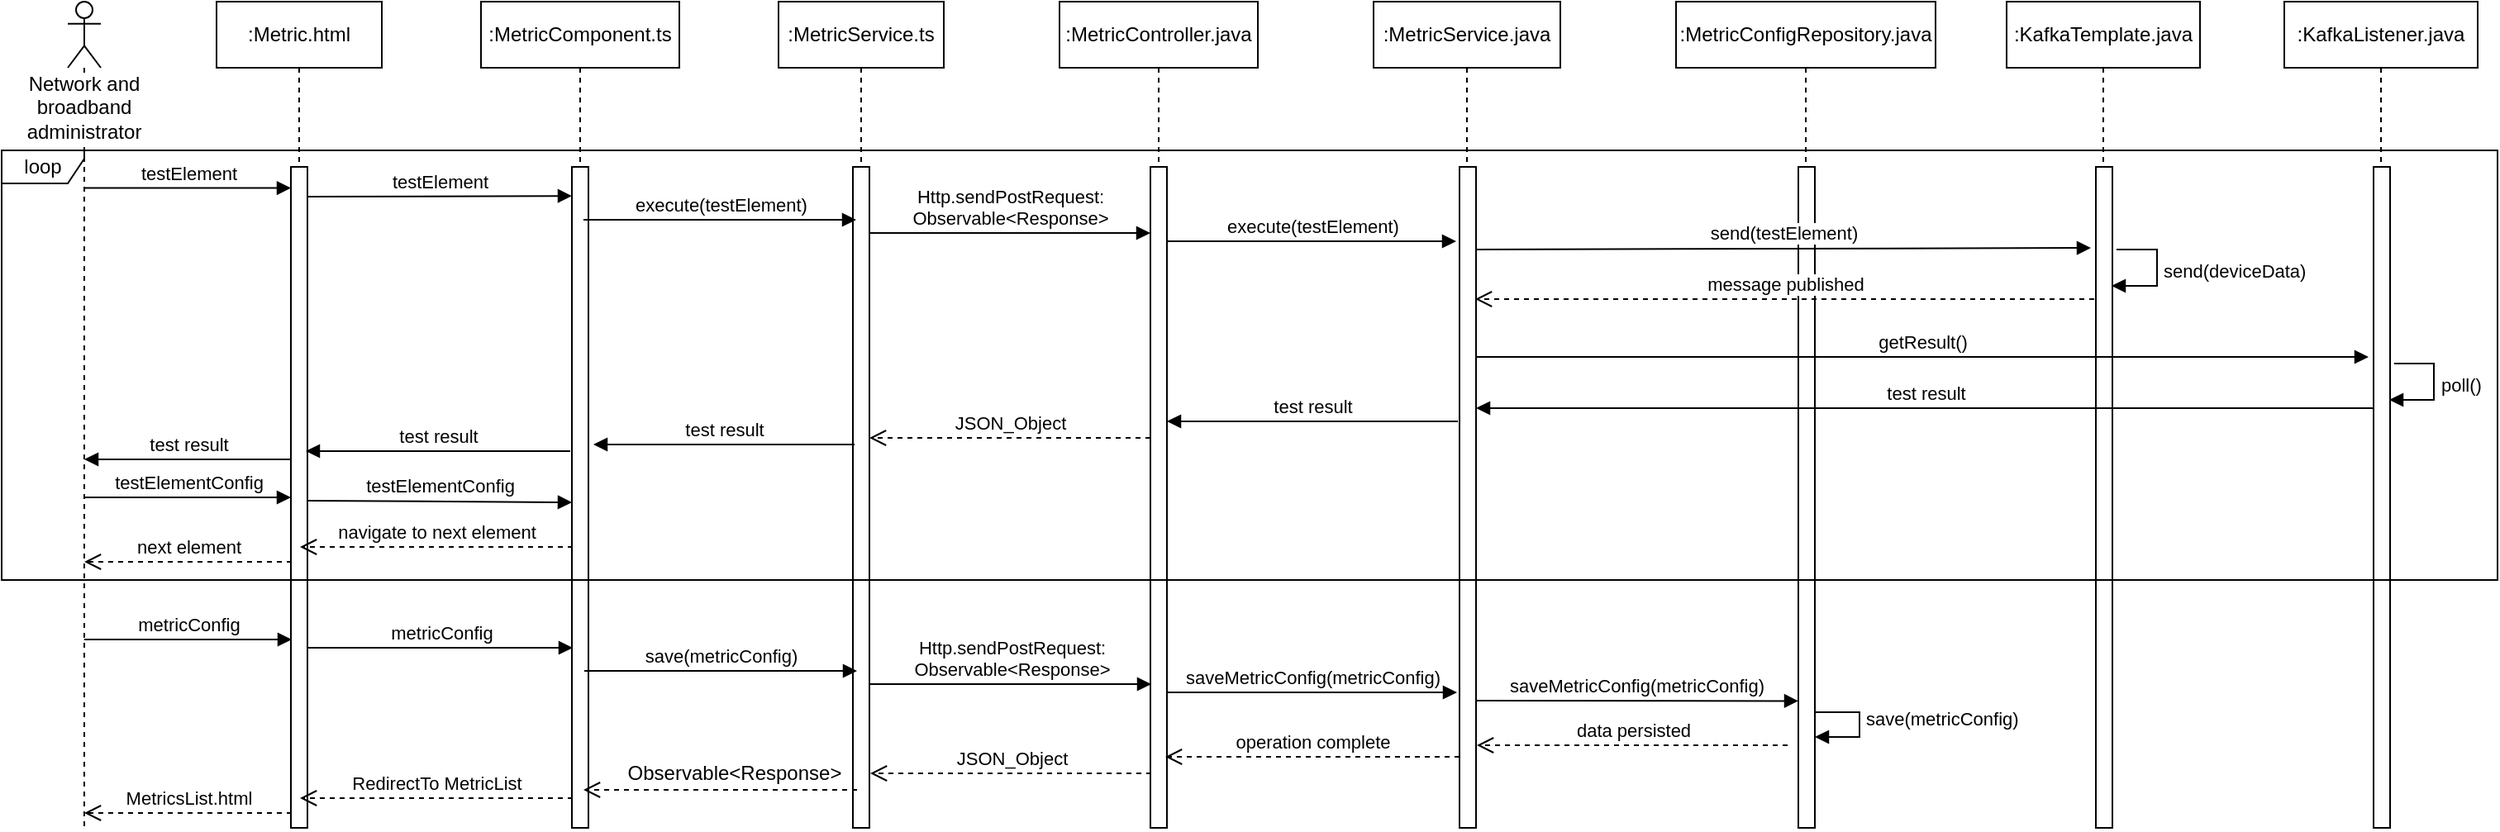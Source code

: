 <mxfile version="10.7.7" type="device"><diagram id="yXR1CweQC3fjSKNRk_px" name="Page-1"><mxGraphModel dx="1667" dy="435" grid="1" gridSize="10" guides="1" tooltips="1" connect="1" arrows="1" fold="1" page="1" pageScale="1" pageWidth="827" pageHeight="1169" math="0" shadow="0"><root><mxCell id="0"/><mxCell id="1" parent="0"/><mxCell id="1BFClEzSpxsZJencdaht-1" value=":Metric.html" style="shape=umlLifeline;perimeter=lifelinePerimeter;whiteSpace=wrap;html=1;container=1;collapsible=0;recursiveResize=0;outlineConnect=0;" vertex="1" parent="1"><mxGeometry x="90" y="20" width="100" height="500" as="geometry"/></mxCell><mxCell id="1BFClEzSpxsZJencdaht-2" value="" style="html=1;points=[];perimeter=orthogonalPerimeter;" vertex="1" parent="1BFClEzSpxsZJencdaht-1"><mxGeometry x="45" y="100" width="10" height="400" as="geometry"/></mxCell><mxCell id="1BFClEzSpxsZJencdaht-3" value=":MetricComponent.ts" style="shape=umlLifeline;perimeter=lifelinePerimeter;whiteSpace=wrap;html=1;container=1;collapsible=0;recursiveResize=0;outlineConnect=0;" vertex="1" parent="1"><mxGeometry x="250" y="20" width="120" height="500" as="geometry"/></mxCell><mxCell id="1BFClEzSpxsZJencdaht-4" value="" style="html=1;points=[];perimeter=orthogonalPerimeter;" vertex="1" parent="1BFClEzSpxsZJencdaht-3"><mxGeometry x="55" y="100" width="10" height="400" as="geometry"/></mxCell><mxCell id="1BFClEzSpxsZJencdaht-5" value=":MetricService.ts" style="shape=umlLifeline;perimeter=lifelinePerimeter;whiteSpace=wrap;html=1;container=1;collapsible=0;recursiveResize=0;outlineConnect=0;" vertex="1" parent="1"><mxGeometry x="430" y="20" width="100" height="500" as="geometry"/></mxCell><mxCell id="1BFClEzSpxsZJencdaht-6" value="" style="html=1;points=[];perimeter=orthogonalPerimeter;" vertex="1" parent="1BFClEzSpxsZJencdaht-5"><mxGeometry x="45" y="100" width="10" height="400" as="geometry"/></mxCell><mxCell id="1BFClEzSpxsZJencdaht-7" value=":MetricController.java" style="shape=umlLifeline;perimeter=lifelinePerimeter;whiteSpace=wrap;html=1;container=1;collapsible=0;recursiveResize=0;outlineConnect=0;" vertex="1" parent="1"><mxGeometry x="600" y="20" width="120" height="500" as="geometry"/></mxCell><mxCell id="1BFClEzSpxsZJencdaht-8" value="" style="html=1;points=[];perimeter=orthogonalPerimeter;" vertex="1" parent="1BFClEzSpxsZJencdaht-7"><mxGeometry x="55" y="100" width="10" height="400" as="geometry"/></mxCell><mxCell id="1BFClEzSpxsZJencdaht-9" value=":MetricService.java" style="shape=umlLifeline;perimeter=lifelinePerimeter;whiteSpace=wrap;html=1;container=1;collapsible=0;recursiveResize=0;outlineConnect=0;" vertex="1" parent="1"><mxGeometry x="790" y="20" width="113" height="500" as="geometry"/></mxCell><mxCell id="1BFClEzSpxsZJencdaht-10" value="" style="html=1;points=[];perimeter=orthogonalPerimeter;" vertex="1" parent="1BFClEzSpxsZJencdaht-9"><mxGeometry x="52" y="100" width="10" height="400" as="geometry"/></mxCell><mxCell id="1BFClEzSpxsZJencdaht-11" value=":MetricConfigRepository.java" style="shape=umlLifeline;perimeter=lifelinePerimeter;whiteSpace=wrap;html=1;container=1;collapsible=0;recursiveResize=0;outlineConnect=0;" vertex="1" parent="1"><mxGeometry x="973" y="20" width="157" height="500" as="geometry"/></mxCell><mxCell id="1BFClEzSpxsZJencdaht-12" value="" style="html=1;points=[];perimeter=orthogonalPerimeter;" vertex="1" parent="1BFClEzSpxsZJencdaht-11"><mxGeometry x="74" y="100" width="10" height="400" as="geometry"/></mxCell><mxCell id="1BFClEzSpxsZJencdaht-13" value=":KafkaTemplate.java" style="shape=umlLifeline;perimeter=lifelinePerimeter;whiteSpace=wrap;html=1;container=1;collapsible=0;recursiveResize=0;outlineConnect=0;" vertex="1" parent="1"><mxGeometry x="1173" y="20" width="117" height="500" as="geometry"/></mxCell><mxCell id="1BFClEzSpxsZJencdaht-14" value="" style="html=1;points=[];perimeter=orthogonalPerimeter;" vertex="1" parent="1BFClEzSpxsZJencdaht-13"><mxGeometry x="54" y="100" width="10" height="400" as="geometry"/></mxCell><mxCell id="1BFClEzSpxsZJencdaht-15" value="Network and broadband administrator" style="shape=umlLifeline;participant=umlActor;perimeter=lifelinePerimeter;whiteSpace=wrap;html=1;container=1;collapsible=0;recursiveResize=0;verticalAlign=top;spacingTop=36;labelBackgroundColor=#ffffff;outlineConnect=0;" vertex="1" parent="1"><mxGeometry y="20" width="20" height="500" as="geometry"/></mxCell><mxCell id="1BFClEzSpxsZJencdaht-16" value="testElement" style="html=1;verticalAlign=bottom;endArrow=block;entryX=0;entryY=0.032;entryDx=0;entryDy=0;entryPerimeter=0;" edge="1" parent="1" source="1BFClEzSpxsZJencdaht-15" target="1BFClEzSpxsZJencdaht-2"><mxGeometry width="80" relative="1" as="geometry"><mxPoint x="-40" y="350" as="sourcePoint"/><mxPoint x="90" y="270" as="targetPoint"/></mxGeometry></mxCell><mxCell id="1BFClEzSpxsZJencdaht-17" value="testElement" style="html=1;verticalAlign=bottom;endArrow=block;entryX=0;entryY=0.044;entryDx=0;entryDy=0;entryPerimeter=0;exitX=1;exitY=0.045;exitDx=0;exitDy=0;exitPerimeter=0;" edge="1" parent="1" target="1BFClEzSpxsZJencdaht-4" source="1BFClEzSpxsZJencdaht-2"><mxGeometry width="80" relative="1" as="geometry"><mxPoint x="145" y="130" as="sourcePoint"/><mxPoint x="270.5" y="130" as="targetPoint"/></mxGeometry></mxCell><mxCell id="1BFClEzSpxsZJencdaht-18" value="execute(testElement)" style="html=1;verticalAlign=bottom;endArrow=block;entryX=0;entryY=0.08;entryDx=0;entryDy=0;entryPerimeter=0;" edge="1" parent="1"><mxGeometry width="80" relative="1" as="geometry"><mxPoint x="312" y="152" as="sourcePoint"/><mxPoint x="477" y="152" as="targetPoint"/></mxGeometry></mxCell><mxCell id="1BFClEzSpxsZJencdaht-19" value="Http.sendPostRequest:&lt;br&gt;Observable&amp;lt;Response&amp;gt;&lt;br&gt;" style="html=1;verticalAlign=bottom;endArrow=block;entryX=0;entryY=0.124;entryDx=0;entryDy=0;entryPerimeter=0;exitX=1;exitY=0.124;exitDx=0;exitDy=0;exitPerimeter=0;" edge="1" parent="1"><mxGeometry width="80" relative="1" as="geometry"><mxPoint x="485" y="160" as="sourcePoint"/><mxPoint x="655" y="160" as="targetPoint"/></mxGeometry></mxCell><mxCell id="1BFClEzSpxsZJencdaht-20" value="execute(testElement)" style="html=1;verticalAlign=bottom;endArrow=block;exitX=1;exitY=0.124;exitDx=0;exitDy=0;exitPerimeter=0;" edge="1" parent="1"><mxGeometry width="80" relative="1" as="geometry"><mxPoint x="665" y="165" as="sourcePoint"/><mxPoint x="840" y="165" as="targetPoint"/></mxGeometry></mxCell><mxCell id="1BFClEzSpxsZJencdaht-21" value="send(testElement)" style="html=1;verticalAlign=bottom;endArrow=block;" edge="1" parent="1"><mxGeometry width="80" relative="1" as="geometry"><mxPoint x="851.5" y="170" as="sourcePoint"/><mxPoint x="1224" y="169" as="targetPoint"/></mxGeometry></mxCell><mxCell id="1BFClEzSpxsZJencdaht-23" value="data persisted" style="html=1;verticalAlign=bottom;endArrow=open;dashed=1;endSize=8;entryX=1.05;entryY=0.356;entryDx=0;entryDy=0;entryPerimeter=0;" edge="1" parent="1"><mxGeometry relative="1" as="geometry"><mxPoint x="1040.5" y="470" as="sourcePoint"/><mxPoint x="852.5" y="470" as="targetPoint"/></mxGeometry></mxCell><mxCell id="1BFClEzSpxsZJencdaht-24" value="operation complete" style="html=1;verticalAlign=bottom;endArrow=open;dashed=1;endSize=8;entryX=1.05;entryY=0.356;entryDx=0;entryDy=0;entryPerimeter=0;" edge="1" parent="1"><mxGeometry relative="1" as="geometry"><mxPoint x="842" y="477" as="sourcePoint"/><mxPoint x="664" y="477" as="targetPoint"/></mxGeometry></mxCell><mxCell id="1BFClEzSpxsZJencdaht-25" value="JSON_Object" style="html=1;verticalAlign=bottom;endArrow=open;dashed=1;endSize=8;" edge="1" parent="1"><mxGeometry relative="1" as="geometry"><mxPoint x="655.5" y="487" as="sourcePoint"/><mxPoint x="485.5" y="487" as="targetPoint"/></mxGeometry></mxCell><mxCell id="1BFClEzSpxsZJencdaht-26" value="" style="html=1;verticalAlign=bottom;endArrow=open;dashed=1;endSize=8;" edge="1" parent="1"><mxGeometry relative="1" as="geometry"><mxPoint x="477.5" y="497" as="sourcePoint"/><mxPoint x="312" y="497" as="targetPoint"/></mxGeometry></mxCell><mxCell id="1BFClEzSpxsZJencdaht-27" value="Observable&amp;lt;Response&amp;gt;" style="text;html=1;resizable=0;points=[];align=center;verticalAlign=middle;labelBackgroundColor=#ffffff;" vertex="1" connectable="0" parent="1BFClEzSpxsZJencdaht-26"><mxGeometry x="-0.382" y="-1" relative="1" as="geometry"><mxPoint x="-24" y="-9" as="offset"/></mxGeometry></mxCell><mxCell id="1BFClEzSpxsZJencdaht-28" value="RedirectTo MetricList" style="html=1;verticalAlign=bottom;endArrow=open;dashed=1;endSize=8;" edge="1" parent="1"><mxGeometry relative="1" as="geometry"><mxPoint x="305.5" y="502" as="sourcePoint"/><mxPoint x="140.5" y="502" as="targetPoint"/></mxGeometry></mxCell><mxCell id="1BFClEzSpxsZJencdaht-29" value="getResult()" style="html=1;verticalAlign=bottom;endArrow=block;" edge="1" parent="1"><mxGeometry width="80" relative="1" as="geometry"><mxPoint x="851.5" y="235" as="sourcePoint"/><mxPoint x="1392" y="235" as="targetPoint"/></mxGeometry></mxCell><mxCell id="1BFClEzSpxsZJencdaht-30" value="send(deviceData)" style="edgeStyle=orthogonalEdgeStyle;html=1;align=left;spacingLeft=2;endArrow=block;rounded=0;entryX=0.52;entryY=0.468;entryDx=0;entryDy=0;entryPerimeter=0;" edge="1" parent="1"><mxGeometry relative="1" as="geometry"><mxPoint x="1239.5" y="170" as="sourcePoint"/><Array as="points"><mxPoint x="1264" y="170"/><mxPoint x="1264" y="192"/></Array><mxPoint x="1236.5" y="192" as="targetPoint"/></mxGeometry></mxCell><mxCell id="1BFClEzSpxsZJencdaht-31" value="message published" style="html=1;verticalAlign=bottom;endArrow=open;dashed=1;endSize=8;entryX=1.05;entryY=0.72;entryDx=0;entryDy=0;entryPerimeter=0;" edge="1" parent="1"><mxGeometry relative="1" as="geometry"><mxPoint x="1226" y="200" as="sourcePoint"/><mxPoint x="851.5" y="200" as="targetPoint"/></mxGeometry></mxCell><mxCell id="1BFClEzSpxsZJencdaht-32" value="MetricsList.html" style="html=1;verticalAlign=bottom;endArrow=open;dashed=1;endSize=8;" edge="1" parent="1"><mxGeometry relative="1" as="geometry"><mxPoint x="135.5" y="511" as="sourcePoint"/><mxPoint x="10" y="511" as="targetPoint"/></mxGeometry></mxCell><mxCell id="1BFClEzSpxsZJencdaht-33" value=":KafkaListener.java" style="shape=umlLifeline;perimeter=lifelinePerimeter;whiteSpace=wrap;html=1;container=1;collapsible=0;recursiveResize=0;outlineConnect=0;" vertex="1" parent="1"><mxGeometry x="1341" y="20" width="117" height="500" as="geometry"/></mxCell><mxCell id="1BFClEzSpxsZJencdaht-34" value="" style="html=1;points=[];perimeter=orthogonalPerimeter;" vertex="1" parent="1BFClEzSpxsZJencdaht-33"><mxGeometry x="54" y="100" width="10" height="400" as="geometry"/></mxCell><mxCell id="1BFClEzSpxsZJencdaht-35" value="poll()" style="edgeStyle=orthogonalEdgeStyle;html=1;align=left;spacingLeft=2;endArrow=block;rounded=0;entryX=0.52;entryY=0.468;entryDx=0;entryDy=0;entryPerimeter=0;" edge="1" parent="1"><mxGeometry relative="1" as="geometry"><mxPoint x="1407.5" y="239" as="sourcePoint"/><Array as="points"><mxPoint x="1431.5" y="239"/><mxPoint x="1431.5" y="261"/></Array><mxPoint x="1404.5" y="261" as="targetPoint"/></mxGeometry></mxCell><mxCell id="1BFClEzSpxsZJencdaht-36" value="test result" style="html=1;verticalAlign=bottom;endArrow=block;entryX=1.05;entryY=0.612;entryDx=0;entryDy=0;entryPerimeter=0;exitX=0.05;exitY=0.612;exitDx=0;exitDy=0;exitPerimeter=0;" edge="1" parent="1"><mxGeometry width="80" relative="1" as="geometry"><mxPoint x="1395" y="266" as="sourcePoint"/><mxPoint x="852" y="266" as="targetPoint"/></mxGeometry></mxCell><mxCell id="1BFClEzSpxsZJencdaht-37" value="test result" style="html=1;verticalAlign=bottom;endArrow=block;" edge="1" parent="1"><mxGeometry width="80" relative="1" as="geometry"><mxPoint x="135" y="297" as="sourcePoint"/><mxPoint x="10" y="297" as="targetPoint"/></mxGeometry></mxCell><mxCell id="1BFClEzSpxsZJencdaht-38" value="test result" style="html=1;verticalAlign=bottom;endArrow=block;entryX=0.533;entryY=0.537;entryDx=0;entryDy=0;entryPerimeter=0;" edge="1" parent="1"><mxGeometry width="80" relative="1" as="geometry"><mxPoint x="841" y="274" as="sourcePoint"/><mxPoint x="665" y="274" as="targetPoint"/></mxGeometry></mxCell><mxCell id="1BFClEzSpxsZJencdaht-39" value="test result" style="html=1;verticalAlign=bottom;endArrow=block;" edge="1" parent="1"><mxGeometry width="80" relative="1" as="geometry"><mxPoint x="476" y="288" as="sourcePoint"/><mxPoint x="318" y="288" as="targetPoint"/></mxGeometry></mxCell><mxCell id="1BFClEzSpxsZJencdaht-40" value="JSON_Object" style="html=1;verticalAlign=bottom;endArrow=open;dashed=1;endSize=8;" edge="1" parent="1"><mxGeometry relative="1" as="geometry"><mxPoint x="655" y="284" as="sourcePoint"/><mxPoint x="485" y="284" as="targetPoint"/></mxGeometry></mxCell><mxCell id="1BFClEzSpxsZJencdaht-41" value="test result" style="html=1;verticalAlign=bottom;endArrow=block;entryX=0.9;entryY=0.48;entryDx=0;entryDy=0;entryPerimeter=0;" edge="1" parent="1"><mxGeometry width="80" relative="1" as="geometry"><mxPoint x="304" y="292" as="sourcePoint"/><mxPoint x="144" y="292" as="targetPoint"/></mxGeometry></mxCell><mxCell id="1BFClEzSpxsZJencdaht-42" value="testElementConfig" style="html=1;verticalAlign=bottom;endArrow=block;entryX=0;entryY=0.032;entryDx=0;entryDy=0;entryPerimeter=0;" edge="1" parent="1"><mxGeometry width="80" relative="1" as="geometry"><mxPoint x="9.5" y="320" as="sourcePoint"/><mxPoint x="135" y="320" as="targetPoint"/></mxGeometry></mxCell><mxCell id="1BFClEzSpxsZJencdaht-43" value="testElementConfig" style="html=1;verticalAlign=bottom;endArrow=block;entryX=0;entryY=0.044;entryDx=0;entryDy=0;entryPerimeter=0;" edge="1" parent="1"><mxGeometry width="80" relative="1" as="geometry"><mxPoint x="145" y="322" as="sourcePoint"/><mxPoint x="305" y="323" as="targetPoint"/></mxGeometry></mxCell><mxCell id="1BFClEzSpxsZJencdaht-44" value="navigate to next element" style="html=1;verticalAlign=bottom;endArrow=open;dashed=1;endSize=8;" edge="1" parent="1"><mxGeometry relative="1" as="geometry"><mxPoint x="305.5" y="350" as="sourcePoint"/><mxPoint x="140.5" y="350" as="targetPoint"/></mxGeometry></mxCell><mxCell id="1BFClEzSpxsZJencdaht-45" value="next element" style="html=1;verticalAlign=bottom;endArrow=open;dashed=1;endSize=8;" edge="1" parent="1"><mxGeometry relative="1" as="geometry"><mxPoint x="135.5" y="359" as="sourcePoint"/><mxPoint x="10" y="359" as="targetPoint"/></mxGeometry></mxCell><mxCell id="1BFClEzSpxsZJencdaht-46" value="metricConfig" style="html=1;verticalAlign=bottom;endArrow=block;entryX=0;entryY=0.032;entryDx=0;entryDy=0;entryPerimeter=0;" edge="1" parent="1"><mxGeometry width="80" relative="1" as="geometry"><mxPoint x="10" y="406" as="sourcePoint"/><mxPoint x="135.5" y="406" as="targetPoint"/></mxGeometry></mxCell><mxCell id="1BFClEzSpxsZJencdaht-47" value="metricConfig" style="html=1;verticalAlign=bottom;endArrow=block;entryX=0;entryY=0.044;entryDx=0;entryDy=0;entryPerimeter=0;exitX=1;exitY=0.045;exitDx=0;exitDy=0;exitPerimeter=0;" edge="1" parent="1"><mxGeometry width="80" relative="1" as="geometry"><mxPoint x="145.5" y="411" as="sourcePoint"/><mxPoint x="305.5" y="411" as="targetPoint"/></mxGeometry></mxCell><mxCell id="1BFClEzSpxsZJencdaht-48" value="save(metricConfig)" style="html=1;verticalAlign=bottom;endArrow=block;entryX=0;entryY=0.08;entryDx=0;entryDy=0;entryPerimeter=0;" edge="1" parent="1"><mxGeometry width="80" relative="1" as="geometry"><mxPoint x="312.5" y="425" as="sourcePoint"/><mxPoint x="477.5" y="425" as="targetPoint"/></mxGeometry></mxCell><mxCell id="1BFClEzSpxsZJencdaht-49" value="Http.sendPostRequest:&lt;br&gt;Observable&amp;lt;Response&amp;gt;&lt;br&gt;" style="html=1;verticalAlign=bottom;endArrow=block;entryX=0;entryY=0.124;entryDx=0;entryDy=0;entryPerimeter=0;exitX=1;exitY=0.124;exitDx=0;exitDy=0;exitPerimeter=0;" edge="1" parent="1"><mxGeometry width="80" relative="1" as="geometry"><mxPoint x="485.5" y="433" as="sourcePoint"/><mxPoint x="655.5" y="433" as="targetPoint"/></mxGeometry></mxCell><mxCell id="1BFClEzSpxsZJencdaht-50" value="saveMetricConfig(metricConfig)" style="html=1;verticalAlign=bottom;endArrow=block;exitX=1;exitY=0.124;exitDx=0;exitDy=0;exitPerimeter=0;" edge="1" parent="1"><mxGeometry width="80" relative="1" as="geometry"><mxPoint x="665.5" y="438" as="sourcePoint"/><mxPoint x="840.5" y="438" as="targetPoint"/></mxGeometry></mxCell><mxCell id="1BFClEzSpxsZJencdaht-51" value="save(metricConfig)" style="edgeStyle=orthogonalEdgeStyle;html=1;align=left;spacingLeft=2;endArrow=block;rounded=0;entryX=0.52;entryY=0.468;entryDx=0;entryDy=0;entryPerimeter=0;" edge="1" parent="1"><mxGeometry relative="1" as="geometry"><mxPoint x="1057" y="443" as="sourcePoint"/><Array as="points"><mxPoint x="1057" y="450"/><mxPoint x="1084" y="450"/><mxPoint x="1084" y="465"/></Array><mxPoint x="1057" y="465" as="targetPoint"/></mxGeometry></mxCell><mxCell id="1BFClEzSpxsZJencdaht-52" value="saveMetricConfig(metricConfig)" style="html=1;verticalAlign=bottom;endArrow=block;exitX=1;exitY=0.124;exitDx=0;exitDy=0;exitPerimeter=0;entryX=0;entryY=0.808;entryDx=0;entryDy=0;entryPerimeter=0;" edge="1" parent="1" target="1BFClEzSpxsZJencdaht-12"><mxGeometry width="80" relative="1" as="geometry"><mxPoint x="852" y="443" as="sourcePoint"/><mxPoint x="1027" y="443" as="targetPoint"/></mxGeometry></mxCell><mxCell id="1BFClEzSpxsZJencdaht-53" value="loop" style="shape=umlFrame;whiteSpace=wrap;html=1;width=50;height=20;" vertex="1" parent="1"><mxGeometry x="-40" y="110" width="1510" height="260" as="geometry"/></mxCell></root></mxGraphModel></diagram></mxfile>